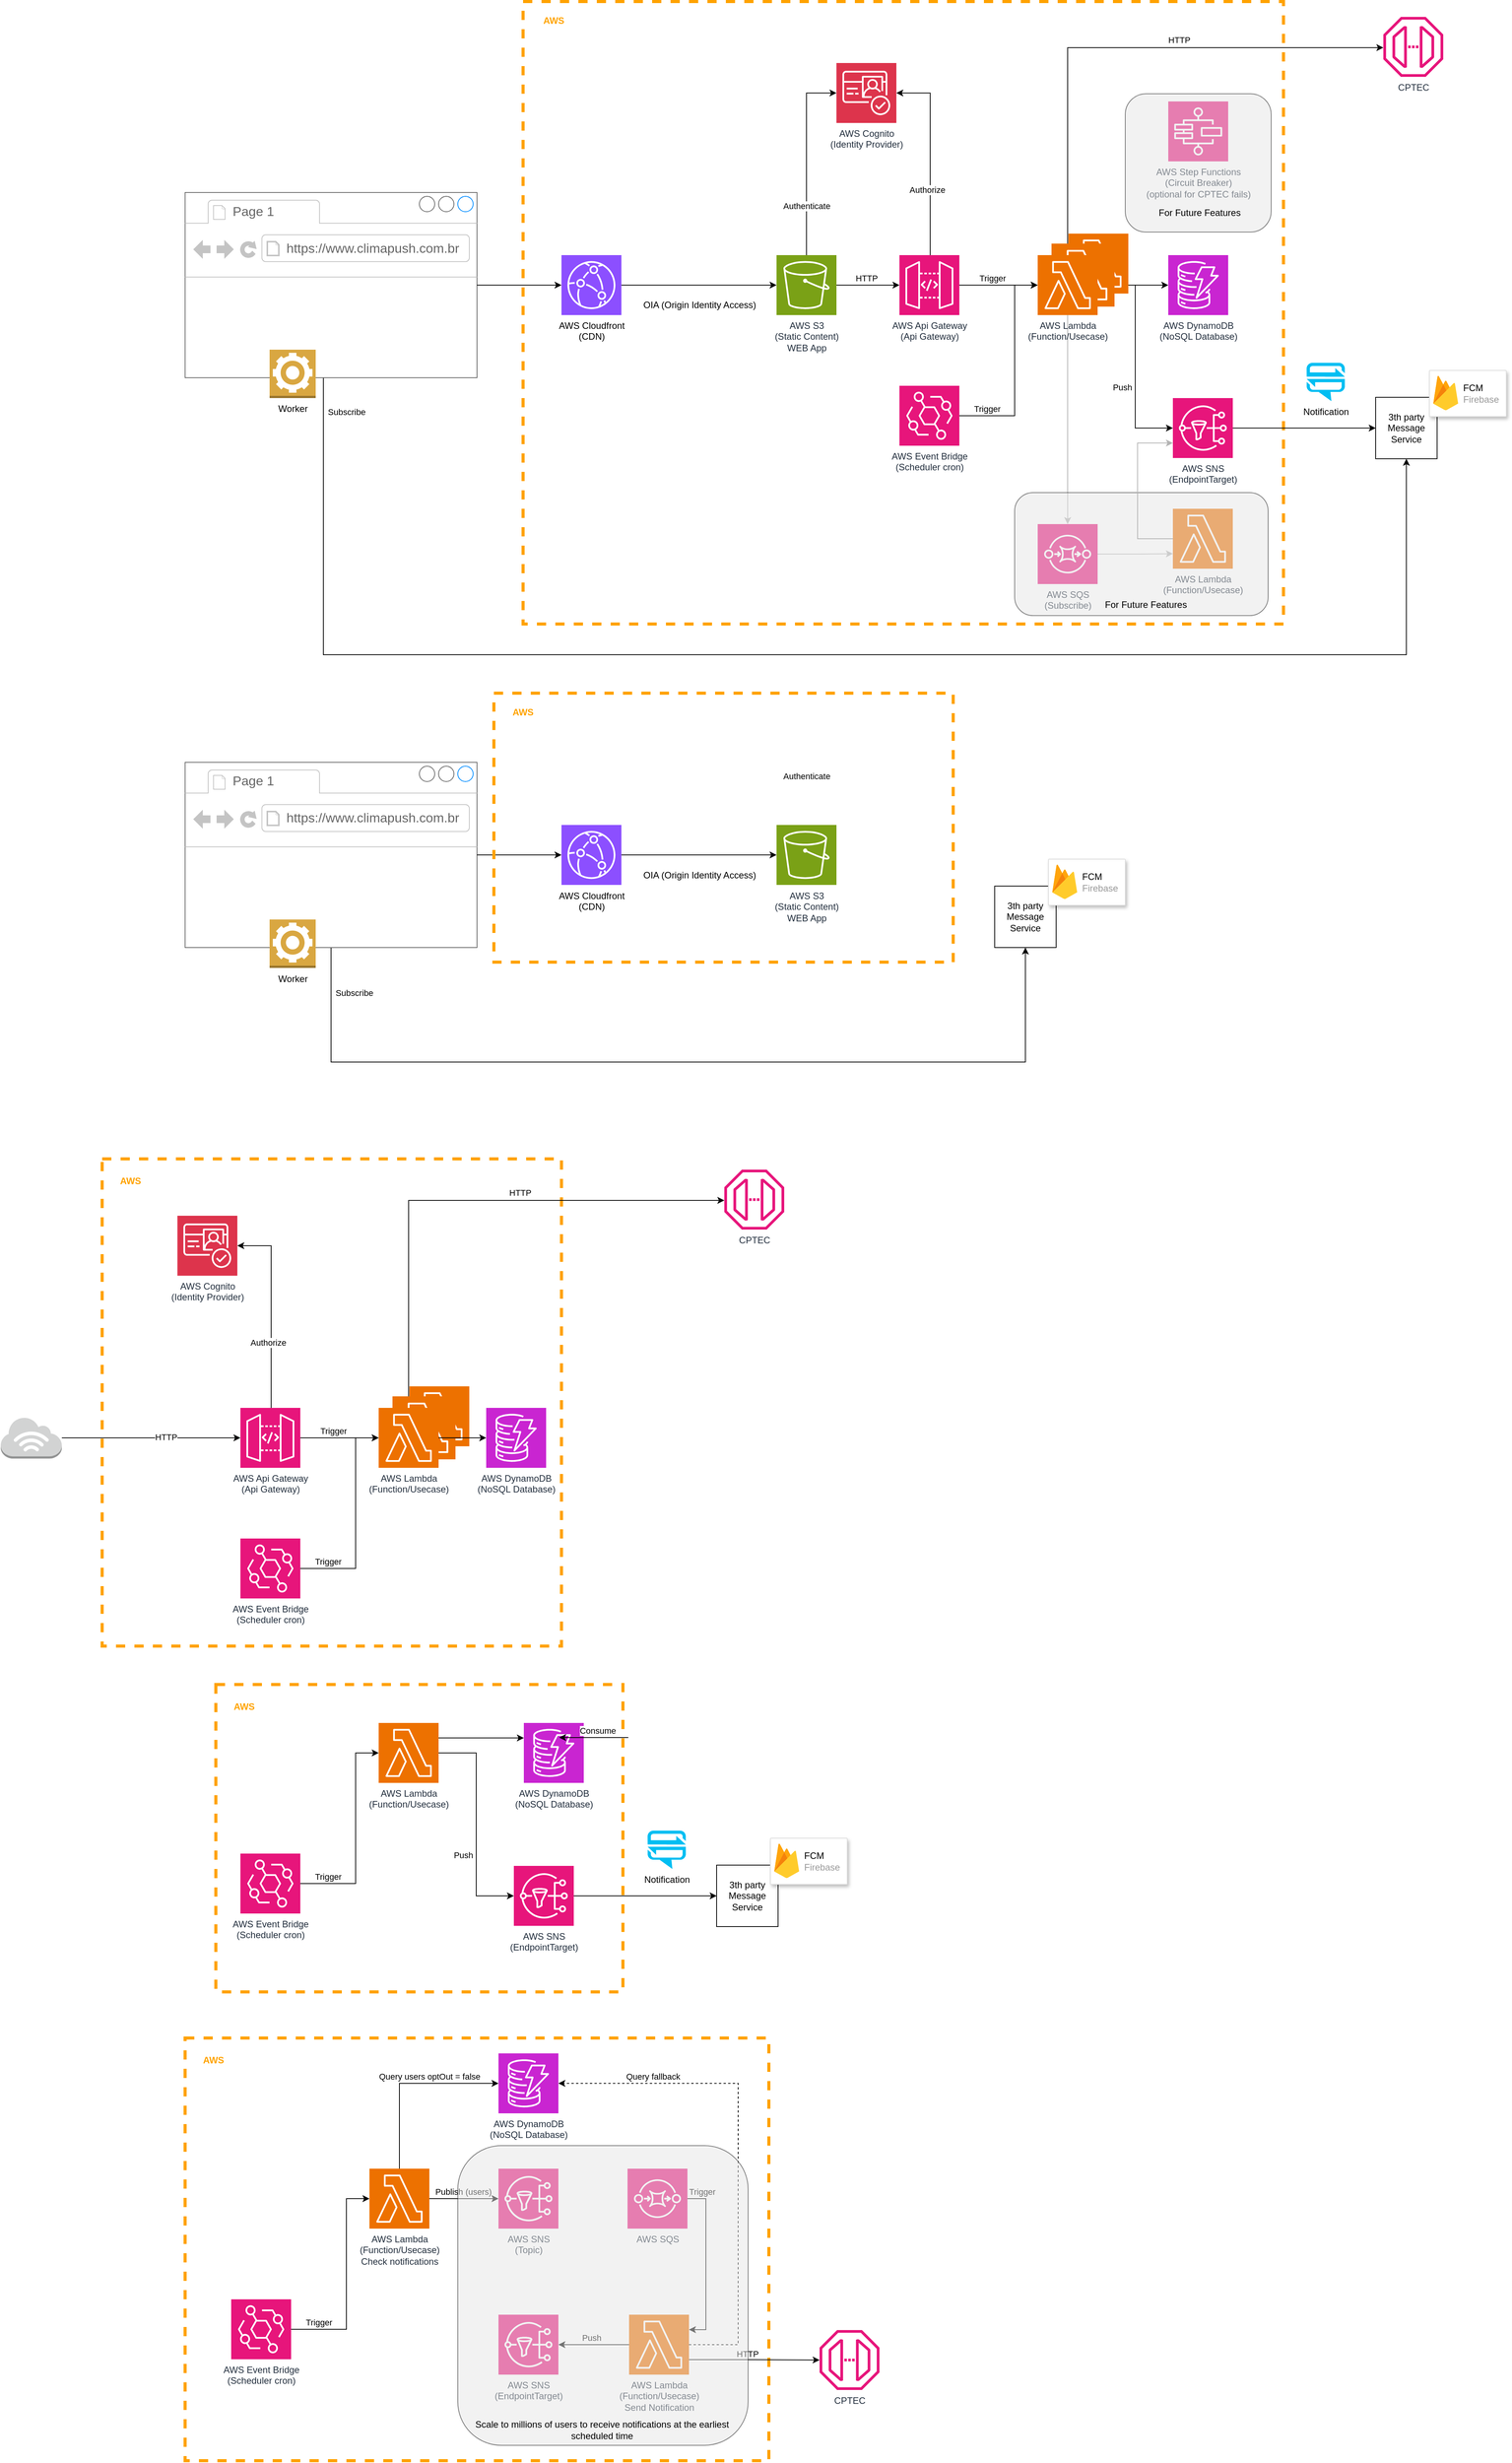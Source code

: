<mxfile version="24.6.4" type="device">
  <diagram name="Página-1" id="3FJgmULEvDkz62puAenG">
    <mxGraphModel dx="1877" dy="645" grid="1" gridSize="10" guides="1" tooltips="1" connect="1" arrows="1" fold="1" page="1" pageScale="1" pageWidth="827" pageHeight="1169" math="0" shadow="0">
      <root>
        <mxCell id="0" />
        <mxCell id="1" parent="0" />
        <mxCell id="fIfjESfUqvcu4jH1xxQw-36" value="" style="rounded=0;whiteSpace=wrap;html=1;fillColor=none;dashed=1;strokeWidth=4;strokeColor=#ffa200;" vertex="1" parent="1">
          <mxGeometry x="-490" y="2840" width="760" height="550" as="geometry" />
        </mxCell>
        <mxCell id="e8C-CaGicP8ONmUUrE0p-52" value="" style="rounded=0;whiteSpace=wrap;html=1;fillColor=none;dashed=1;strokeWidth=4;strokeColor=#ffa200;" parent="1" vertex="1">
          <mxGeometry x="-450" y="2380" width="530" height="400" as="geometry" />
        </mxCell>
        <mxCell id="e8C-CaGicP8ONmUUrE0p-38" value="" style="rounded=0;whiteSpace=wrap;html=1;fillColor=none;dashed=1;strokeWidth=4;strokeColor=#ffa200;" parent="1" vertex="1">
          <mxGeometry x="-598" y="1696" width="598" height="634" as="geometry" />
        </mxCell>
        <mxCell id="2Zm2wRLCPf6YTY4AgQdH-27" value="" style="rounded=0;whiteSpace=wrap;html=1;fillColor=none;dashed=1;strokeWidth=4;strokeColor=#ffa200;" parent="1" vertex="1">
          <mxGeometry x="-50" y="190" width="990" height="810" as="geometry" />
        </mxCell>
        <mxCell id="2Zm2wRLCPf6YTY4AgQdH-2" value="&lt;span style=&quot;color: rgb(0, 0, 0);&quot;&gt;AWS Cloudfront&lt;/span&gt;&lt;br style=&quot;color: rgb(0, 0, 0);&quot;&gt;&lt;span style=&quot;color: rgb(0, 0, 0);&quot;&gt;(CDN)&lt;/span&gt;" style="sketch=0;points=[[0,0,0],[0.25,0,0],[0.5,0,0],[0.75,0,0],[1,0,0],[0,1,0],[0.25,1,0],[0.5,1,0],[0.75,1,0],[1,1,0],[0,0.25,0],[0,0.5,0],[0,0.75,0],[1,0.25,0],[1,0.5,0],[1,0.75,0]];outlineConnect=0;fontColor=#232F3E;fillColor=#8C4FFF;strokeColor=#ffffff;dashed=0;verticalLabelPosition=bottom;verticalAlign=top;align=center;html=1;fontSize=12;fontStyle=0;aspect=fixed;shape=mxgraph.aws4.resourceIcon;resIcon=mxgraph.aws4.cloudfront;" parent="1" vertex="1">
          <mxGeometry y="520" width="78" height="78" as="geometry" />
        </mxCell>
        <mxCell id="2Zm2wRLCPf6YTY4AgQdH-3" value="AWS S3&lt;br&gt;(Static Content)&lt;br&gt;WEB App" style="sketch=0;points=[[0,0,0],[0.25,0,0],[0.5,0,0],[0.75,0,0],[1,0,0],[0,1,0],[0.25,1,0],[0.5,1,0],[0.75,1,0],[1,1,0],[0,0.25,0],[0,0.5,0],[0,0.75,0],[1,0.25,0],[1,0.5,0],[1,0.75,0]];outlineConnect=0;fontColor=#232F3E;fillColor=#7AA116;strokeColor=#ffffff;dashed=0;verticalLabelPosition=bottom;verticalAlign=top;align=center;html=1;fontSize=12;fontStyle=0;aspect=fixed;shape=mxgraph.aws4.resourceIcon;resIcon=mxgraph.aws4.s3;" parent="1" vertex="1">
          <mxGeometry x="280" y="520" width="78" height="78" as="geometry" />
        </mxCell>
        <mxCell id="2Zm2wRLCPf6YTY4AgQdH-14" style="edgeStyle=orthogonalEdgeStyle;rounded=0;orthogonalLoop=1;jettySize=auto;html=1;" parent="1" source="2Zm2wRLCPf6YTY4AgQdH-4" target="2Zm2wRLCPf6YTY4AgQdH-6" edge="1">
          <mxGeometry relative="1" as="geometry" />
        </mxCell>
        <mxCell id="2Zm2wRLCPf6YTY4AgQdH-15" value="Trigger" style="edgeLabel;html=1;align=center;verticalAlign=middle;resizable=0;points=[];" parent="2Zm2wRLCPf6YTY4AgQdH-14" vertex="1" connectable="0">
          <mxGeometry x="-0.157" y="-1" relative="1" as="geometry">
            <mxPoint y="-10" as="offset" />
          </mxGeometry>
        </mxCell>
        <mxCell id="2Zm2wRLCPf6YTY4AgQdH-4" value="AWS Api Gateway&lt;br&gt;(Api Gateway)" style="sketch=0;points=[[0,0,0],[0.25,0,0],[0.5,0,0],[0.75,0,0],[1,0,0],[0,1,0],[0.25,1,0],[0.5,1,0],[0.75,1,0],[1,1,0],[0,0.25,0],[0,0.5,0],[0,0.75,0],[1,0.25,0],[1,0.5,0],[1,0.75,0]];outlineConnect=0;fontColor=#232F3E;fillColor=#E7157B;strokeColor=#ffffff;dashed=0;verticalLabelPosition=bottom;verticalAlign=top;align=center;html=1;fontSize=12;fontStyle=0;aspect=fixed;shape=mxgraph.aws4.resourceIcon;resIcon=mxgraph.aws4.api_gateway;" parent="1" vertex="1">
          <mxGeometry x="440" y="520" width="78" height="78" as="geometry" />
        </mxCell>
        <mxCell id="2Zm2wRLCPf6YTY4AgQdH-5" value="AWS Cognito&lt;br&gt;(Identity Provider)" style="sketch=0;points=[[0,0,0],[0.25,0,0],[0.5,0,0],[0.75,0,0],[1,0,0],[0,1,0],[0.25,1,0],[0.5,1,0],[0.75,1,0],[1,1,0],[0,0.25,0],[0,0.5,0],[0,0.75,0],[1,0.25,0],[1,0.5,0],[1,0.75,0]];outlineConnect=0;fontColor=#232F3E;fillColor=#DD344C;strokeColor=#ffffff;dashed=0;verticalLabelPosition=bottom;verticalAlign=top;align=center;html=1;fontSize=12;fontStyle=0;aspect=fixed;shape=mxgraph.aws4.resourceIcon;resIcon=mxgraph.aws4.cognito;" parent="1" vertex="1">
          <mxGeometry x="358" y="270" width="78" height="78" as="geometry" />
        </mxCell>
        <mxCell id="2Zm2wRLCPf6YTY4AgQdH-20" style="edgeStyle=orthogonalEdgeStyle;rounded=0;orthogonalLoop=1;jettySize=auto;html=1;" parent="1" source="2Zm2wRLCPf6YTY4AgQdH-6" target="2Zm2wRLCPf6YTY4AgQdH-7" edge="1">
          <mxGeometry relative="1" as="geometry" />
        </mxCell>
        <mxCell id="2Zm2wRLCPf6YTY4AgQdH-30" style="edgeStyle=orthogonalEdgeStyle;rounded=0;orthogonalLoop=1;jettySize=auto;html=1;" parent="1" source="2Zm2wRLCPf6YTY4AgQdH-6" target="2Zm2wRLCPf6YTY4AgQdH-29" edge="1">
          <mxGeometry relative="1" as="geometry">
            <Array as="points">
              <mxPoint x="659" y="250" />
            </Array>
          </mxGeometry>
        </mxCell>
        <mxCell id="2Zm2wRLCPf6YTY4AgQdH-51" value="HTTP" style="edgeLabel;html=1;align=center;verticalAlign=middle;resizable=0;points=[];" parent="2Zm2wRLCPf6YTY4AgQdH-30" vertex="1" connectable="0">
          <mxGeometry x="0.219" y="2" relative="1" as="geometry">
            <mxPoint y="-8" as="offset" />
          </mxGeometry>
        </mxCell>
        <mxCell id="2Zm2wRLCPf6YTY4AgQdH-7" value="AWS DynamoDB&lt;div&gt;(NoSQL Database)&lt;/div&gt;" style="sketch=0;points=[[0,0,0],[0.25,0,0],[0.5,0,0],[0.75,0,0],[1,0,0],[0,1,0],[0.25,1,0],[0.5,1,0],[0.75,1,0],[1,1,0],[0,0.25,0],[0,0.5,0],[0,0.75,0],[1,0.25,0],[1,0.5,0],[1,0.75,0]];outlineConnect=0;fontColor=#232F3E;fillColor=#C925D1;strokeColor=#ffffff;dashed=0;verticalLabelPosition=bottom;verticalAlign=top;align=center;html=1;fontSize=12;fontStyle=0;aspect=fixed;shape=mxgraph.aws4.resourceIcon;resIcon=mxgraph.aws4.dynamodb;" parent="1" vertex="1">
          <mxGeometry x="790" y="520" width="78" height="78" as="geometry" />
        </mxCell>
        <mxCell id="2Zm2wRLCPf6YTY4AgQdH-8" style="edgeStyle=orthogonalEdgeStyle;rounded=0;orthogonalLoop=1;jettySize=auto;html=1;entryX=0;entryY=0.5;entryDx=0;entryDy=0;entryPerimeter=0;" parent="1" source="2Zm2wRLCPf6YTY4AgQdH-2" target="2Zm2wRLCPf6YTY4AgQdH-3" edge="1">
          <mxGeometry relative="1" as="geometry" />
        </mxCell>
        <mxCell id="2Zm2wRLCPf6YTY4AgQdH-10" value="OIA (Origin Identity Access)" style="text;html=1;align=center;verticalAlign=middle;whiteSpace=wrap;rounded=0;" parent="1" vertex="1">
          <mxGeometry x="100" y="570" width="160" height="30" as="geometry" />
        </mxCell>
        <mxCell id="2Zm2wRLCPf6YTY4AgQdH-11" style="edgeStyle=orthogonalEdgeStyle;rounded=0;orthogonalLoop=1;jettySize=auto;html=1;entryX=0;entryY=0.5;entryDx=0;entryDy=0;entryPerimeter=0;" parent="1" source="2Zm2wRLCPf6YTY4AgQdH-3" target="2Zm2wRLCPf6YTY4AgQdH-4" edge="1">
          <mxGeometry relative="1" as="geometry" />
        </mxCell>
        <mxCell id="2Zm2wRLCPf6YTY4AgQdH-13" value="HTTP" style="edgeLabel;html=1;align=center;verticalAlign=middle;resizable=0;points=[];" parent="2Zm2wRLCPf6YTY4AgQdH-11" vertex="1" connectable="0">
          <mxGeometry x="-0.122" relative="1" as="geometry">
            <mxPoint x="3" y="-9" as="offset" />
          </mxGeometry>
        </mxCell>
        <mxCell id="2Zm2wRLCPf6YTY4AgQdH-16" style="edgeStyle=orthogonalEdgeStyle;rounded=0;orthogonalLoop=1;jettySize=auto;html=1;entryX=0;entryY=0.5;entryDx=0;entryDy=0;entryPerimeter=0;" parent="1" source="2Zm2wRLCPf6YTY4AgQdH-3" target="2Zm2wRLCPf6YTY4AgQdH-5" edge="1">
          <mxGeometry relative="1" as="geometry">
            <Array as="points">
              <mxPoint x="319" y="309" />
            </Array>
          </mxGeometry>
        </mxCell>
        <mxCell id="2Zm2wRLCPf6YTY4AgQdH-17" value="Authenticate" style="edgeLabel;html=1;align=center;verticalAlign=middle;resizable=0;points=[];" parent="2Zm2wRLCPf6YTY4AgQdH-16" vertex="1" connectable="0">
          <mxGeometry x="-0.484" relative="1" as="geometry">
            <mxPoint as="offset" />
          </mxGeometry>
        </mxCell>
        <mxCell id="2Zm2wRLCPf6YTY4AgQdH-18" style="edgeStyle=orthogonalEdgeStyle;rounded=0;orthogonalLoop=1;jettySize=auto;html=1;entryX=1;entryY=0.5;entryDx=0;entryDy=0;entryPerimeter=0;" parent="1" source="2Zm2wRLCPf6YTY4AgQdH-4" target="2Zm2wRLCPf6YTY4AgQdH-5" edge="1">
          <mxGeometry relative="1" as="geometry">
            <Array as="points">
              <mxPoint x="480" y="309" />
            </Array>
          </mxGeometry>
        </mxCell>
        <mxCell id="2Zm2wRLCPf6YTY4AgQdH-19" value="Authorize" style="edgeLabel;html=1;align=center;verticalAlign=middle;resizable=0;points=[];" parent="2Zm2wRLCPf6YTY4AgQdH-18" vertex="1" connectable="0">
          <mxGeometry x="-0.333" y="4" relative="1" as="geometry">
            <mxPoint as="offset" />
          </mxGeometry>
        </mxCell>
        <mxCell id="2Zm2wRLCPf6YTY4AgQdH-48" style="edgeStyle=orthogonalEdgeStyle;rounded=0;orthogonalLoop=1;jettySize=auto;html=1;entryX=0.5;entryY=1;entryDx=0;entryDy=0;" parent="1" source="2Zm2wRLCPf6YTY4AgQdH-23" target="2Zm2wRLCPf6YTY4AgQdH-46" edge="1">
          <mxGeometry relative="1" as="geometry">
            <Array as="points">
              <mxPoint x="-310" y="1040" />
              <mxPoint x="1100" y="1040" />
            </Array>
          </mxGeometry>
        </mxCell>
        <mxCell id="2Zm2wRLCPf6YTY4AgQdH-49" value="Subscribe" style="edgeLabel;html=1;align=center;verticalAlign=middle;resizable=0;points=[];" parent="2Zm2wRLCPf6YTY4AgQdH-48" vertex="1" connectable="0">
          <mxGeometry x="-0.845" y="-1" relative="1" as="geometry">
            <mxPoint x="31" y="-113" as="offset" />
          </mxGeometry>
        </mxCell>
        <mxCell id="2Zm2wRLCPf6YTY4AgQdH-23" value="" style="strokeWidth=1;shadow=0;dashed=0;align=center;html=1;shape=mxgraph.mockup.containers.browserWindow;rSize=0;strokeColor=#666666;strokeColor2=#008cff;strokeColor3=#c4c4c4;mainText=,;recursiveResize=0;" parent="1" vertex="1">
          <mxGeometry x="-490" y="438.5" width="380" height="241" as="geometry" />
        </mxCell>
        <mxCell id="2Zm2wRLCPf6YTY4AgQdH-24" value="Page 1" style="strokeWidth=1;shadow=0;dashed=0;align=center;html=1;shape=mxgraph.mockup.containers.anchor;fontSize=17;fontColor=#666666;align=left;whiteSpace=wrap;" parent="2Zm2wRLCPf6YTY4AgQdH-23" vertex="1">
          <mxGeometry x="60" y="12" width="110" height="26" as="geometry" />
        </mxCell>
        <mxCell id="2Zm2wRLCPf6YTY4AgQdH-25" value="https://www.climapush.com.br" style="strokeWidth=1;shadow=0;dashed=0;align=center;html=1;shape=mxgraph.mockup.containers.anchor;rSize=0;fontSize=17;fontColor=#666666;align=left;" parent="2Zm2wRLCPf6YTY4AgQdH-23" vertex="1">
          <mxGeometry x="130" y="60" width="250" height="26" as="geometry" />
        </mxCell>
        <mxCell id="2Zm2wRLCPf6YTY4AgQdH-26" style="edgeStyle=orthogonalEdgeStyle;rounded=0;orthogonalLoop=1;jettySize=auto;html=1;entryX=0;entryY=0.5;entryDx=0;entryDy=0;entryPerimeter=0;" parent="1" source="2Zm2wRLCPf6YTY4AgQdH-23" target="2Zm2wRLCPf6YTY4AgQdH-2" edge="1">
          <mxGeometry relative="1" as="geometry" />
        </mxCell>
        <mxCell id="2Zm2wRLCPf6YTY4AgQdH-28" value="AWS" style="text;html=1;align=center;verticalAlign=middle;whiteSpace=wrap;rounded=0;fontStyle=1;fontColor=#ffa302;" parent="1" vertex="1">
          <mxGeometry x="-40" y="200" width="60" height="30" as="geometry" />
        </mxCell>
        <mxCell id="2Zm2wRLCPf6YTY4AgQdH-29" value="CPTEC" style="sketch=0;outlineConnect=0;fontColor=#232F3E;gradientColor=none;fillColor=#E7157B;strokeColor=none;dashed=0;verticalLabelPosition=bottom;verticalAlign=top;align=center;html=1;fontSize=12;fontStyle=0;aspect=fixed;pointerEvents=1;shape=mxgraph.aws4.endpoint;" parent="1" vertex="1">
          <mxGeometry x="1070" y="210" width="78" height="78" as="geometry" />
        </mxCell>
        <mxCell id="2Zm2wRLCPf6YTY4AgQdH-31" value="AWS SQS&lt;br&gt;(Subscribe)" style="sketch=0;points=[[0,0,0],[0.25,0,0],[0.5,0,0],[0.75,0,0],[1,0,0],[0,1,0],[0.25,1,0],[0.5,1,0],[0.75,1,0],[1,1,0],[0,0.25,0],[0,0.5,0],[0,0.75,0],[1,0.25,0],[1,0.5,0],[1,0.75,0]];outlineConnect=0;fontColor=#232F3E;fillColor=#E7157B;strokeColor=#ffffff;dashed=0;verticalLabelPosition=bottom;verticalAlign=top;align=center;html=1;fontSize=12;fontStyle=0;aspect=fixed;shape=mxgraph.aws4.resourceIcon;resIcon=mxgraph.aws4.sqs;" parent="1" vertex="1">
          <mxGeometry x="620" y="870" width="78" height="78" as="geometry" />
        </mxCell>
        <mxCell id="2Zm2wRLCPf6YTY4AgQdH-32" value="AWS Event Bridge&lt;br&gt;(Scheduler cron)" style="sketch=0;points=[[0,0,0],[0.25,0,0],[0.5,0,0],[0.75,0,0],[1,0,0],[0,1,0],[0.25,1,0],[0.5,1,0],[0.75,1,0],[1,1,0],[0,0.25,0],[0,0.5,0],[0,0.75,0],[1,0.25,0],[1,0.5,0],[1,0.75,0]];outlineConnect=0;fontColor=#232F3E;fillColor=#E7157B;strokeColor=#ffffff;dashed=0;verticalLabelPosition=bottom;verticalAlign=top;align=center;html=1;fontSize=12;fontStyle=0;aspect=fixed;shape=mxgraph.aws4.resourceIcon;resIcon=mxgraph.aws4.eventbridge;" parent="1" vertex="1">
          <mxGeometry x="440" y="690" width="78" height="78" as="geometry" />
        </mxCell>
        <mxCell id="2Zm2wRLCPf6YTY4AgQdH-47" style="edgeStyle=orthogonalEdgeStyle;rounded=0;orthogonalLoop=1;jettySize=auto;html=1;entryX=0;entryY=0.5;entryDx=0;entryDy=0;" parent="1" source="2Zm2wRLCPf6YTY4AgQdH-35" target="2Zm2wRLCPf6YTY4AgQdH-46" edge="1">
          <mxGeometry relative="1" as="geometry" />
        </mxCell>
        <mxCell id="2Zm2wRLCPf6YTY4AgQdH-35" value="AWS SNS&lt;br&gt;(EndpointTarget)" style="sketch=0;points=[[0,0,0],[0.25,0,0],[0.5,0,0],[0.75,0,0],[1,0,0],[0,1,0],[0.25,1,0],[0.5,1,0],[0.75,1,0],[1,1,0],[0,0.25,0],[0,0.5,0],[0,0.75,0],[1,0.25,0],[1,0.5,0],[1,0.75,0]];outlineConnect=0;fontColor=#232F3E;fillColor=#E7157B;strokeColor=#ffffff;dashed=0;verticalLabelPosition=bottom;verticalAlign=top;align=center;html=1;fontSize=12;fontStyle=0;aspect=fixed;shape=mxgraph.aws4.resourceIcon;resIcon=mxgraph.aws4.sns;" parent="1" vertex="1">
          <mxGeometry x="796" y="706" width="78" height="78" as="geometry" />
        </mxCell>
        <mxCell id="2Zm2wRLCPf6YTY4AgQdH-37" value="Notification" style="verticalLabelPosition=bottom;html=1;verticalAlign=top;align=center;strokeColor=none;fillColor=#00BEF2;shape=mxgraph.azure.notification_hub;pointerEvents=1;" parent="1" vertex="1">
          <mxGeometry x="970" y="660" width="50" height="50" as="geometry" />
        </mxCell>
        <mxCell id="2Zm2wRLCPf6YTY4AgQdH-38" style="edgeStyle=orthogonalEdgeStyle;rounded=0;orthogonalLoop=1;jettySize=auto;html=1;entryX=0;entryY=0.5;entryDx=0;entryDy=0;entryPerimeter=0;" parent="1" source="2Zm2wRLCPf6YTY4AgQdH-32" target="2Zm2wRLCPf6YTY4AgQdH-6" edge="1">
          <mxGeometry relative="1" as="geometry">
            <Array as="points">
              <mxPoint x="590" y="729" />
              <mxPoint x="590" y="559" />
            </Array>
          </mxGeometry>
        </mxCell>
        <mxCell id="2Zm2wRLCPf6YTY4AgQdH-39" value="Trigger" style="edgeLabel;html=1;align=center;verticalAlign=middle;resizable=0;points=[];" parent="2Zm2wRLCPf6YTY4AgQdH-38" vertex="1" connectable="0">
          <mxGeometry x="-0.674" y="-2" relative="1" as="geometry">
            <mxPoint x="-9" y="-11" as="offset" />
          </mxGeometry>
        </mxCell>
        <mxCell id="2Zm2wRLCPf6YTY4AgQdH-40" style="edgeStyle=orthogonalEdgeStyle;rounded=0;orthogonalLoop=1;jettySize=auto;html=1;entryX=0;entryY=0.5;entryDx=0;entryDy=0;entryPerimeter=0;" parent="1" source="2Zm2wRLCPf6YTY4AgQdH-6" target="2Zm2wRLCPf6YTY4AgQdH-35" edge="1">
          <mxGeometry relative="1" as="geometry" />
        </mxCell>
        <mxCell id="2Zm2wRLCPf6YTY4AgQdH-41" value="Push" style="edgeLabel;html=1;align=center;verticalAlign=middle;resizable=0;points=[];" parent="2Zm2wRLCPf6YTY4AgQdH-40" vertex="1" connectable="0">
          <mxGeometry x="0.242" y="1" relative="1" as="geometry">
            <mxPoint x="-18" y="5" as="offset" />
          </mxGeometry>
        </mxCell>
        <mxCell id="2Zm2wRLCPf6YTY4AgQdH-46" value="3th party&lt;br&gt;Message&lt;br&gt;Service" style="whiteSpace=wrap;html=1;aspect=fixed;" parent="1" vertex="1">
          <mxGeometry x="1060" y="705" width="80" height="80" as="geometry" />
        </mxCell>
        <mxCell id="2Zm2wRLCPf6YTY4AgQdH-50" value="Worker" style="outlineConnect=0;dashed=0;verticalLabelPosition=bottom;verticalAlign=top;align=center;html=1;shape=mxgraph.aws3.worker;fillColor=#D9A741;gradientColor=none;" parent="1" vertex="1">
          <mxGeometry x="-380" y="643" width="60" height="63" as="geometry" />
        </mxCell>
        <mxCell id="2Zm2wRLCPf6YTY4AgQdH-53" value="" style="sketch=0;points=[[0,0,0],[0.25,0,0],[0.5,0,0],[0.75,0,0],[1,0,0],[0,1,0],[0.25,1,0],[0.5,1,0],[0.75,1,0],[1,1,0],[0,0.25,0],[0,0.5,0],[0,0.75,0],[1,0.25,0],[1,0.5,0],[1,0.75,0]];outlineConnect=0;fontColor=#232F3E;fillColor=#ED7100;strokeColor=#ffffff;dashed=0;verticalLabelPosition=bottom;verticalAlign=top;align=center;html=1;fontSize=12;fontStyle=0;aspect=fixed;shape=mxgraph.aws4.resourceIcon;resIcon=mxgraph.aws4.lambda;" parent="1" vertex="1">
          <mxGeometry x="660" y="492" width="78" height="78" as="geometry" />
        </mxCell>
        <mxCell id="2Zm2wRLCPf6YTY4AgQdH-52" value="" style="sketch=0;points=[[0,0,0],[0.25,0,0],[0.5,0,0],[0.75,0,0],[1,0,0],[0,1,0],[0.25,1,0],[0.5,1,0],[0.75,1,0],[1,1,0],[0,0.25,0],[0,0.5,0],[0,0.75,0],[1,0.25,0],[1,0.5,0],[1,0.75,0]];outlineConnect=0;fontColor=#232F3E;fillColor=#ED7100;strokeColor=#ffffff;dashed=0;verticalLabelPosition=bottom;verticalAlign=top;align=center;html=1;fontSize=12;fontStyle=0;aspect=fixed;shape=mxgraph.aws4.resourceIcon;resIcon=mxgraph.aws4.lambda;" parent="1" vertex="1">
          <mxGeometry x="638" y="505" width="82" height="82" as="geometry" />
        </mxCell>
        <mxCell id="fIfjESfUqvcu4jH1xxQw-4" style="edgeStyle=orthogonalEdgeStyle;rounded=0;orthogonalLoop=1;jettySize=auto;html=1;exitX=1;exitY=0.5;exitDx=0;exitDy=0;exitPerimeter=0;strokeColor=#B3B3B3;" edge="1" parent="1" source="2Zm2wRLCPf6YTY4AgQdH-6" target="2Zm2wRLCPf6YTY4AgQdH-31">
          <mxGeometry relative="1" as="geometry">
            <Array as="points">
              <mxPoint x="659" y="559" />
            </Array>
          </mxGeometry>
        </mxCell>
        <mxCell id="2Zm2wRLCPf6YTY4AgQdH-6" value="AWS Lambda&lt;br&gt;(Function/Usecase)" style="sketch=0;points=[[0,0,0],[0.25,0,0],[0.5,0,0],[0.75,0,0],[1,0,0],[0,1,0],[0.25,1,0],[0.5,1,0],[0.75,1,0],[1,1,0],[0,0.25,0],[0,0.5,0],[0,0.75,0],[1,0.25,0],[1,0.5,0],[1,0.75,0]];outlineConnect=0;fontColor=#232F3E;fillColor=#ED7100;strokeColor=#ffffff;dashed=0;verticalLabelPosition=bottom;verticalAlign=top;align=center;html=1;fontSize=12;fontStyle=0;aspect=fixed;shape=mxgraph.aws4.resourceIcon;resIcon=mxgraph.aws4.lambda;" parent="1" vertex="1">
          <mxGeometry x="620" y="520" width="78" height="78" as="geometry" />
        </mxCell>
        <mxCell id="2Zm2wRLCPf6YTY4AgQdH-55" value="AWS Lambda&lt;br&gt;(Function/Usecase)" style="sketch=0;points=[[0,0,0],[0.25,0,0],[0.5,0,0],[0.75,0,0],[1,0,0],[0,1,0],[0.25,1,0],[0.5,1,0],[0.75,1,0],[1,1,0],[0,0.25,0],[0,0.5,0],[0,0.75,0],[1,0.25,0],[1,0.5,0],[1,0.75,0]];outlineConnect=0;fontColor=#232F3E;fillColor=#ED7100;strokeColor=#ffffff;dashed=0;verticalLabelPosition=bottom;verticalAlign=top;align=center;html=1;fontSize=12;fontStyle=0;aspect=fixed;shape=mxgraph.aws4.resourceIcon;resIcon=mxgraph.aws4.lambda;" parent="1" vertex="1">
          <mxGeometry x="796" y="850" width="78" height="78" as="geometry" />
        </mxCell>
        <mxCell id="2Zm2wRLCPf6YTY4AgQdH-58" value="" style="rounded=1;whiteSpace=wrap;html=1;fillColor=#E6E6E6;gradientColor=none;fillStyle=auto;opacity=50;" parent="1" vertex="1">
          <mxGeometry x="590" y="829" width="330" height="160" as="geometry" />
        </mxCell>
        <mxCell id="2Zm2wRLCPf6YTY4AgQdH-59" value="For Future Features" style="text;html=1;align=center;verticalAlign=middle;whiteSpace=wrap;rounded=0;" parent="1" vertex="1">
          <mxGeometry x="690" y="960" width="142" height="30" as="geometry" />
        </mxCell>
        <mxCell id="2Zm2wRLCPf6YTY4AgQdH-60" value="" style="strokeColor=#dddddd;shadow=1;strokeWidth=1;rounded=1;absoluteArcSize=1;arcSize=2;" parent="1" vertex="1">
          <mxGeometry x="1130" y="670" width="100" height="60" as="geometry" />
        </mxCell>
        <mxCell id="2Zm2wRLCPf6YTY4AgQdH-61" value="&lt;font color=&quot;#000000&quot;&gt;FCM&lt;/font&gt;&lt;br&gt;Firebase" style="sketch=0;dashed=0;connectable=0;html=1;fillColor=#5184F3;strokeColor=none;shape=mxgraph.gcp2.firebase;part=1;labelPosition=right;verticalLabelPosition=middle;align=left;verticalAlign=middle;spacingLeft=5;fontColor=#999999;fontSize=12;" parent="2Zm2wRLCPf6YTY4AgQdH-60" vertex="1">
          <mxGeometry width="32.4" height="45" relative="1" as="geometry">
            <mxPoint x="5" y="7" as="offset" />
          </mxGeometry>
        </mxCell>
        <mxCell id="2Zm2wRLCPf6YTY4AgQdH-62" value="AWS Step Functions&lt;br&gt;(Circuit Breaker)&lt;br&gt;(optional for CPTEC fails)" style="sketch=0;points=[[0,0,0],[0.25,0,0],[0.5,0,0],[0.75,0,0],[1,0,0],[0,1,0],[0.25,1,0],[0.5,1,0],[0.75,1,0],[1,1,0],[0,0.25,0],[0,0.5,0],[0,0.75,0],[1,0.25,0],[1,0.5,0],[1,0.75,0]];outlineConnect=0;fontColor=#232F3E;fillColor=#E7157B;strokeColor=#ffffff;dashed=0;verticalLabelPosition=bottom;verticalAlign=top;align=center;html=1;fontSize=12;fontStyle=0;aspect=fixed;shape=mxgraph.aws4.resourceIcon;resIcon=mxgraph.aws4.step_functions;" parent="1" vertex="1">
          <mxGeometry x="790" y="320" width="78" height="78" as="geometry" />
        </mxCell>
        <mxCell id="2Zm2wRLCPf6YTY4AgQdH-66" value="" style="rounded=1;whiteSpace=wrap;html=1;fillColor=#E6E6E6;gradientColor=none;fillStyle=auto;opacity=50;" parent="1" vertex="1">
          <mxGeometry x="734" y="310" width="190" height="180" as="geometry" />
        </mxCell>
        <mxCell id="2Zm2wRLCPf6YTY4AgQdH-67" value="For Future Features" style="text;html=1;align=center;verticalAlign=middle;whiteSpace=wrap;rounded=0;" parent="1" vertex="1">
          <mxGeometry x="760" y="450" width="142" height="30" as="geometry" />
        </mxCell>
        <mxCell id="e8C-CaGicP8ONmUUrE0p-1" value="&lt;span style=&quot;color: rgb(0, 0, 0);&quot;&gt;AWS Cloudfront&lt;/span&gt;&lt;br style=&quot;color: rgb(0, 0, 0);&quot;&gt;&lt;span style=&quot;color: rgb(0, 0, 0);&quot;&gt;(CDN)&lt;/span&gt;" style="sketch=0;points=[[0,0,0],[0.25,0,0],[0.5,0,0],[0.75,0,0],[1,0,0],[0,1,0],[0.25,1,0],[0.5,1,0],[0.75,1,0],[1,1,0],[0,0.25,0],[0,0.5,0],[0,0.75,0],[1,0.25,0],[1,0.5,0],[1,0.75,0]];outlineConnect=0;fontColor=#232F3E;fillColor=#8C4FFF;strokeColor=#ffffff;dashed=0;verticalLabelPosition=bottom;verticalAlign=top;align=center;html=1;fontSize=12;fontStyle=0;aspect=fixed;shape=mxgraph.aws4.resourceIcon;resIcon=mxgraph.aws4.cloudfront;" parent="1" vertex="1">
          <mxGeometry y="1261.5" width="78" height="78" as="geometry" />
        </mxCell>
        <mxCell id="e8C-CaGicP8ONmUUrE0p-2" value="AWS S3&lt;br&gt;(Static Content)&lt;br&gt;WEB App" style="sketch=0;points=[[0,0,0],[0.25,0,0],[0.5,0,0],[0.75,0,0],[1,0,0],[0,1,0],[0.25,1,0],[0.5,1,0],[0.75,1,0],[1,1,0],[0,0.25,0],[0,0.5,0],[0,0.75,0],[1,0.25,0],[1,0.5,0],[1,0.75,0]];outlineConnect=0;fontColor=#232F3E;fillColor=#7AA116;strokeColor=#ffffff;dashed=0;verticalLabelPosition=bottom;verticalAlign=top;align=center;html=1;fontSize=12;fontStyle=0;aspect=fixed;shape=mxgraph.aws4.resourceIcon;resIcon=mxgraph.aws4.s3;" parent="1" vertex="1">
          <mxGeometry x="280" y="1261.5" width="78" height="78" as="geometry" />
        </mxCell>
        <mxCell id="e8C-CaGicP8ONmUUrE0p-3" style="edgeStyle=orthogonalEdgeStyle;rounded=0;orthogonalLoop=1;jettySize=auto;html=1;entryX=0;entryY=0.5;entryDx=0;entryDy=0;entryPerimeter=0;" parent="1" source="e8C-CaGicP8ONmUUrE0p-1" target="e8C-CaGicP8ONmUUrE0p-2" edge="1">
          <mxGeometry relative="1" as="geometry" />
        </mxCell>
        <mxCell id="e8C-CaGicP8ONmUUrE0p-4" value="OIA (Origin Identity Access)" style="text;html=1;align=center;verticalAlign=middle;whiteSpace=wrap;rounded=0;" parent="1" vertex="1">
          <mxGeometry x="100" y="1311.5" width="160" height="30" as="geometry" />
        </mxCell>
        <mxCell id="e8C-CaGicP8ONmUUrE0p-5" value="Authenticate" style="edgeLabel;html=1;align=center;verticalAlign=middle;resizable=0;points=[];" parent="1" vertex="1" connectable="0">
          <mxGeometry x="319" y="1197.5" as="geometry" />
        </mxCell>
        <mxCell id="e8C-CaGicP8ONmUUrE0p-6" value="Subscribe" style="edgeLabel;html=1;align=center;verticalAlign=middle;resizable=0;points=[];" parent="1" vertex="1" connectable="0">
          <mxGeometry x="-270" y="1480" as="geometry" />
        </mxCell>
        <mxCell id="e8C-CaGicP8ONmUUrE0p-17" style="edgeStyle=orthogonalEdgeStyle;rounded=0;orthogonalLoop=1;jettySize=auto;html=1;entryX=0.5;entryY=1;entryDx=0;entryDy=0;" parent="1" source="e8C-CaGicP8ONmUUrE0p-7" target="e8C-CaGicP8ONmUUrE0p-12" edge="1">
          <mxGeometry relative="1" as="geometry">
            <Array as="points">
              <mxPoint x="-300" y="1570" />
              <mxPoint x="604" y="1570" />
            </Array>
          </mxGeometry>
        </mxCell>
        <mxCell id="e8C-CaGicP8ONmUUrE0p-7" value="" style="strokeWidth=1;shadow=0;dashed=0;align=center;html=1;shape=mxgraph.mockup.containers.browserWindow;rSize=0;strokeColor=#666666;strokeColor2=#008cff;strokeColor3=#c4c4c4;mainText=,;recursiveResize=0;" parent="1" vertex="1">
          <mxGeometry x="-490" y="1180" width="380" height="241" as="geometry" />
        </mxCell>
        <mxCell id="e8C-CaGicP8ONmUUrE0p-8" value="Page 1" style="strokeWidth=1;shadow=0;dashed=0;align=center;html=1;shape=mxgraph.mockup.containers.anchor;fontSize=17;fontColor=#666666;align=left;whiteSpace=wrap;" parent="e8C-CaGicP8ONmUUrE0p-7" vertex="1">
          <mxGeometry x="60" y="12" width="110" height="26" as="geometry" />
        </mxCell>
        <mxCell id="e8C-CaGicP8ONmUUrE0p-9" value="https://www.climapush.com.br" style="strokeWidth=1;shadow=0;dashed=0;align=center;html=1;shape=mxgraph.mockup.containers.anchor;rSize=0;fontSize=17;fontColor=#666666;align=left;" parent="e8C-CaGicP8ONmUUrE0p-7" vertex="1">
          <mxGeometry x="130" y="60" width="250" height="26" as="geometry" />
        </mxCell>
        <mxCell id="e8C-CaGicP8ONmUUrE0p-10" style="edgeStyle=orthogonalEdgeStyle;rounded=0;orthogonalLoop=1;jettySize=auto;html=1;entryX=0;entryY=0.5;entryDx=0;entryDy=0;entryPerimeter=0;" parent="1" source="e8C-CaGicP8ONmUUrE0p-7" target="e8C-CaGicP8ONmUUrE0p-1" edge="1">
          <mxGeometry relative="1" as="geometry" />
        </mxCell>
        <mxCell id="e8C-CaGicP8ONmUUrE0p-11" value="Worker" style="outlineConnect=0;dashed=0;verticalLabelPosition=bottom;verticalAlign=top;align=center;html=1;shape=mxgraph.aws3.worker;fillColor=#D9A741;gradientColor=none;" parent="1" vertex="1">
          <mxGeometry x="-380" y="1384.5" width="60" height="63" as="geometry" />
        </mxCell>
        <mxCell id="e8C-CaGicP8ONmUUrE0p-12" value="3th party&lt;br&gt;Message&lt;br&gt;Service" style="whiteSpace=wrap;html=1;aspect=fixed;" parent="1" vertex="1">
          <mxGeometry x="564" y="1341" width="80" height="80" as="geometry" />
        </mxCell>
        <mxCell id="e8C-CaGicP8ONmUUrE0p-13" value="" style="strokeColor=#dddddd;shadow=1;strokeWidth=1;rounded=1;absoluteArcSize=1;arcSize=2;" parent="1" vertex="1">
          <mxGeometry x="634" y="1306" width="100" height="60" as="geometry" />
        </mxCell>
        <mxCell id="e8C-CaGicP8ONmUUrE0p-14" value="&lt;font color=&quot;#000000&quot;&gt;FCM&lt;/font&gt;&lt;br&gt;Firebase" style="sketch=0;dashed=0;connectable=0;html=1;fillColor=#5184F3;strokeColor=none;shape=mxgraph.gcp2.firebase;part=1;labelPosition=right;verticalLabelPosition=middle;align=left;verticalAlign=middle;spacingLeft=5;fontColor=#999999;fontSize=12;" parent="e8C-CaGicP8ONmUUrE0p-13" vertex="1">
          <mxGeometry width="32.4" height="45" relative="1" as="geometry">
            <mxPoint x="5" y="7" as="offset" />
          </mxGeometry>
        </mxCell>
        <mxCell id="e8C-CaGicP8ONmUUrE0p-15" value="" style="rounded=0;whiteSpace=wrap;html=1;fillColor=none;dashed=1;strokeWidth=4;strokeColor=#ffa200;" parent="1" vertex="1">
          <mxGeometry x="-88" y="1090" width="598" height="350" as="geometry" />
        </mxCell>
        <mxCell id="e8C-CaGicP8ONmUUrE0p-16" value="AWS" style="text;html=1;align=center;verticalAlign=middle;whiteSpace=wrap;rounded=0;fontStyle=1;fontColor=#ffa302;" parent="1" vertex="1">
          <mxGeometry x="-80" y="1100" width="60" height="30" as="geometry" />
        </mxCell>
        <mxCell id="e8C-CaGicP8ONmUUrE0p-18" style="edgeStyle=orthogonalEdgeStyle;rounded=0;orthogonalLoop=1;jettySize=auto;html=1;" parent="1" source="e8C-CaGicP8ONmUUrE0p-20" target="e8C-CaGicP8ONmUUrE0p-31" edge="1">
          <mxGeometry relative="1" as="geometry" />
        </mxCell>
        <mxCell id="e8C-CaGicP8ONmUUrE0p-19" value="Trigger" style="edgeLabel;html=1;align=center;verticalAlign=middle;resizable=0;points=[];" parent="e8C-CaGicP8ONmUUrE0p-18" vertex="1" connectable="0">
          <mxGeometry x="-0.157" y="-1" relative="1" as="geometry">
            <mxPoint y="-10" as="offset" />
          </mxGeometry>
        </mxCell>
        <mxCell id="e8C-CaGicP8ONmUUrE0p-20" value="AWS Api Gateway&lt;br&gt;(Api Gateway)" style="sketch=0;points=[[0,0,0],[0.25,0,0],[0.5,0,0],[0.75,0,0],[1,0,0],[0,1,0],[0.25,1,0],[0.5,1,0],[0.75,1,0],[1,1,0],[0,0.25,0],[0,0.5,0],[0,0.75,0],[1,0.25,0],[1,0.5,0],[1,0.75,0]];outlineConnect=0;fontColor=#232F3E;fillColor=#E7157B;strokeColor=#ffffff;dashed=0;verticalLabelPosition=bottom;verticalAlign=top;align=center;html=1;fontSize=12;fontStyle=0;aspect=fixed;shape=mxgraph.aws4.resourceIcon;resIcon=mxgraph.aws4.api_gateway;" parent="1" vertex="1">
          <mxGeometry x="-418" y="2020" width="78" height="78" as="geometry" />
        </mxCell>
        <mxCell id="e8C-CaGicP8ONmUUrE0p-21" value="AWS Cognito&lt;br&gt;(Identity Provider)" style="sketch=0;points=[[0,0,0],[0.25,0,0],[0.5,0,0],[0.75,0,0],[1,0,0],[0,1,0],[0.25,1,0],[0.5,1,0],[0.75,1,0],[1,1,0],[0,0.25,0],[0,0.5,0],[0,0.75,0],[1,0.25,0],[1,0.5,0],[1,0.75,0]];outlineConnect=0;fontColor=#232F3E;fillColor=#DD344C;strokeColor=#ffffff;dashed=0;verticalLabelPosition=bottom;verticalAlign=top;align=center;html=1;fontSize=12;fontStyle=0;aspect=fixed;shape=mxgraph.aws4.resourceIcon;resIcon=mxgraph.aws4.cognito;" parent="1" vertex="1">
          <mxGeometry x="-500" y="1770" width="78" height="78" as="geometry" />
        </mxCell>
        <mxCell id="e8C-CaGicP8ONmUUrE0p-22" style="edgeStyle=orthogonalEdgeStyle;rounded=0;orthogonalLoop=1;jettySize=auto;html=1;" parent="1" source="e8C-CaGicP8ONmUUrE0p-31" target="e8C-CaGicP8ONmUUrE0p-26" edge="1">
          <mxGeometry relative="1" as="geometry">
            <Array as="points">
              <mxPoint x="-199" y="1750" />
            </Array>
          </mxGeometry>
        </mxCell>
        <mxCell id="e8C-CaGicP8ONmUUrE0p-23" value="HTTP" style="edgeLabel;html=1;align=center;verticalAlign=middle;resizable=0;points=[];" parent="e8C-CaGicP8ONmUUrE0p-22" vertex="1" connectable="0">
          <mxGeometry x="0.219" y="2" relative="1" as="geometry">
            <mxPoint y="-8" as="offset" />
          </mxGeometry>
        </mxCell>
        <mxCell id="e8C-CaGicP8ONmUUrE0p-24" style="edgeStyle=orthogonalEdgeStyle;rounded=0;orthogonalLoop=1;jettySize=auto;html=1;entryX=1;entryY=0.5;entryDx=0;entryDy=0;entryPerimeter=0;" parent="1" source="e8C-CaGicP8ONmUUrE0p-20" target="e8C-CaGicP8ONmUUrE0p-21" edge="1">
          <mxGeometry relative="1" as="geometry">
            <Array as="points">
              <mxPoint x="-378" y="1809" />
            </Array>
          </mxGeometry>
        </mxCell>
        <mxCell id="e8C-CaGicP8ONmUUrE0p-25" value="Authorize" style="edgeLabel;html=1;align=center;verticalAlign=middle;resizable=0;points=[];" parent="e8C-CaGicP8ONmUUrE0p-24" vertex="1" connectable="0">
          <mxGeometry x="-0.333" y="4" relative="1" as="geometry">
            <mxPoint as="offset" />
          </mxGeometry>
        </mxCell>
        <mxCell id="e8C-CaGicP8ONmUUrE0p-26" value="CPTEC" style="sketch=0;outlineConnect=0;fontColor=#232F3E;gradientColor=none;fillColor=#E7157B;strokeColor=none;dashed=0;verticalLabelPosition=bottom;verticalAlign=top;align=center;html=1;fontSize=12;fontStyle=0;aspect=fixed;pointerEvents=1;shape=mxgraph.aws4.endpoint;" parent="1" vertex="1">
          <mxGeometry x="212" y="1710" width="78" height="78" as="geometry" />
        </mxCell>
        <mxCell id="e8C-CaGicP8ONmUUrE0p-27" style="edgeStyle=orthogonalEdgeStyle;rounded=0;orthogonalLoop=1;jettySize=auto;html=1;entryX=0;entryY=0.5;entryDx=0;entryDy=0;entryPerimeter=0;" parent="1" source="e8C-CaGicP8ONmUUrE0p-32" target="e8C-CaGicP8ONmUUrE0p-31" edge="1">
          <mxGeometry relative="1" as="geometry">
            <Array as="points">
              <mxPoint x="-268" y="2229" />
              <mxPoint x="-268" y="2059" />
            </Array>
            <mxPoint x="-340" y="2229" as="sourcePoint" />
          </mxGeometry>
        </mxCell>
        <mxCell id="e8C-CaGicP8ONmUUrE0p-28" value="Trigger" style="edgeLabel;html=1;align=center;verticalAlign=middle;resizable=0;points=[];" parent="e8C-CaGicP8ONmUUrE0p-27" vertex="1" connectable="0">
          <mxGeometry x="-0.674" y="-2" relative="1" as="geometry">
            <mxPoint x="-9" y="-11" as="offset" />
          </mxGeometry>
        </mxCell>
        <mxCell id="e8C-CaGicP8ONmUUrE0p-29" value="" style="sketch=0;points=[[0,0,0],[0.25,0,0],[0.5,0,0],[0.75,0,0],[1,0,0],[0,1,0],[0.25,1,0],[0.5,1,0],[0.75,1,0],[1,1,0],[0,0.25,0],[0,0.5,0],[0,0.75,0],[1,0.25,0],[1,0.5,0],[1,0.75,0]];outlineConnect=0;fontColor=#232F3E;fillColor=#ED7100;strokeColor=#ffffff;dashed=0;verticalLabelPosition=bottom;verticalAlign=top;align=center;html=1;fontSize=12;fontStyle=0;aspect=fixed;shape=mxgraph.aws4.resourceIcon;resIcon=mxgraph.aws4.lambda;" parent="1" vertex="1">
          <mxGeometry x="-198" y="1992" width="78" height="78" as="geometry" />
        </mxCell>
        <mxCell id="e8C-CaGicP8ONmUUrE0p-30" value="" style="sketch=0;points=[[0,0,0],[0.25,0,0],[0.5,0,0],[0.75,0,0],[1,0,0],[0,1,0],[0.25,1,0],[0.5,1,0],[0.75,1,0],[1,1,0],[0,0.25,0],[0,0.5,0],[0,0.75,0],[1,0.25,0],[1,0.5,0],[1,0.75,0]];outlineConnect=0;fontColor=#232F3E;fillColor=#ED7100;strokeColor=#ffffff;dashed=0;verticalLabelPosition=bottom;verticalAlign=top;align=center;html=1;fontSize=12;fontStyle=0;aspect=fixed;shape=mxgraph.aws4.resourceIcon;resIcon=mxgraph.aws4.lambda;" parent="1" vertex="1">
          <mxGeometry x="-220" y="2005" width="82" height="82" as="geometry" />
        </mxCell>
        <mxCell id="e8C-CaGicP8ONmUUrE0p-31" value="AWS Lambda&lt;br&gt;(Function/Usecase)" style="sketch=0;points=[[0,0,0],[0.25,0,0],[0.5,0,0],[0.75,0,0],[1,0,0],[0,1,0],[0.25,1,0],[0.5,1,0],[0.75,1,0],[1,1,0],[0,0.25,0],[0,0.5,0],[0,0.75,0],[1,0.25,0],[1,0.5,0],[1,0.75,0]];outlineConnect=0;fontColor=#232F3E;fillColor=#ED7100;strokeColor=#ffffff;dashed=0;verticalLabelPosition=bottom;verticalAlign=top;align=center;html=1;fontSize=12;fontStyle=0;aspect=fixed;shape=mxgraph.aws4.resourceIcon;resIcon=mxgraph.aws4.lambda;" parent="1" vertex="1">
          <mxGeometry x="-238" y="2020" width="78" height="78" as="geometry" />
        </mxCell>
        <mxCell id="e8C-CaGicP8ONmUUrE0p-32" value="AWS Event Bridge&lt;br&gt;(Scheduler cron)" style="sketch=0;points=[[0,0,0],[0.25,0,0],[0.5,0,0],[0.75,0,0],[1,0,0],[0,1,0],[0.25,1,0],[0.5,1,0],[0.75,1,0],[1,1,0],[0,0.25,0],[0,0.5,0],[0,0.75,0],[1,0.25,0],[1,0.5,0],[1,0.75,0]];outlineConnect=0;fontColor=#232F3E;fillColor=#E7157B;strokeColor=#ffffff;dashed=0;verticalLabelPosition=bottom;verticalAlign=top;align=center;html=1;fontSize=12;fontStyle=0;aspect=fixed;shape=mxgraph.aws4.resourceIcon;resIcon=mxgraph.aws4.eventbridge;" parent="1" vertex="1">
          <mxGeometry x="-418" y="2190" width="78" height="78" as="geometry" />
        </mxCell>
        <mxCell id="e8C-CaGicP8ONmUUrE0p-34" value="AWS" style="text;html=1;align=center;verticalAlign=middle;whiteSpace=wrap;rounded=0;fontStyle=1;fontColor=#ffa302;" parent="1" vertex="1">
          <mxGeometry x="-591" y="1710" width="60" height="30" as="geometry" />
        </mxCell>
        <mxCell id="e8C-CaGicP8ONmUUrE0p-35" value="" style="outlineConnect=0;dashed=0;verticalLabelPosition=bottom;verticalAlign=top;align=center;html=1;shape=mxgraph.aws3.internet_3;fillColor=#D2D3D3;gradientColor=none;" parent="1" vertex="1">
          <mxGeometry x="-730" y="2032" width="79.5" height="54" as="geometry" />
        </mxCell>
        <mxCell id="e8C-CaGicP8ONmUUrE0p-37" style="edgeStyle=orthogonalEdgeStyle;rounded=0;orthogonalLoop=1;jettySize=auto;html=1;entryX=0;entryY=0.5;entryDx=0;entryDy=0;entryPerimeter=0;" parent="1" source="e8C-CaGicP8ONmUUrE0p-35" target="e8C-CaGicP8ONmUUrE0p-20" edge="1">
          <mxGeometry relative="1" as="geometry" />
        </mxCell>
        <mxCell id="e8C-CaGicP8ONmUUrE0p-39" value="HTTP" style="edgeLabel;html=1;align=center;verticalAlign=middle;resizable=0;points=[];" parent="e8C-CaGicP8ONmUUrE0p-37" vertex="1" connectable="0">
          <mxGeometry x="0.166" y="1" relative="1" as="geometry">
            <mxPoint as="offset" />
          </mxGeometry>
        </mxCell>
        <mxCell id="e8C-CaGicP8ONmUUrE0p-40" value="AWS Event Bridge&lt;br&gt;(Scheduler cron)" style="sketch=0;points=[[0,0,0],[0.25,0,0],[0.5,0,0],[0.75,0,0],[1,0,0],[0,1,0],[0.25,1,0],[0.5,1,0],[0.75,1,0],[1,1,0],[0,0.25,0],[0,0.5,0],[0,0.75,0],[1,0.25,0],[1,0.5,0],[1,0.75,0]];outlineConnect=0;fontColor=#232F3E;fillColor=#E7157B;strokeColor=#ffffff;dashed=0;verticalLabelPosition=bottom;verticalAlign=top;align=center;html=1;fontSize=12;fontStyle=0;aspect=fixed;shape=mxgraph.aws4.resourceIcon;resIcon=mxgraph.aws4.eventbridge;" parent="1" vertex="1">
          <mxGeometry x="-418" y="2600" width="78" height="78" as="geometry" />
        </mxCell>
        <mxCell id="e8C-CaGicP8ONmUUrE0p-41" style="edgeStyle=orthogonalEdgeStyle;rounded=0;orthogonalLoop=1;jettySize=auto;html=1;entryX=0;entryY=0.5;entryDx=0;entryDy=0;" parent="1" source="e8C-CaGicP8ONmUUrE0p-42" target="e8C-CaGicP8ONmUUrE0p-48" edge="1">
          <mxGeometry relative="1" as="geometry" />
        </mxCell>
        <mxCell id="e8C-CaGicP8ONmUUrE0p-42" value="AWS SNS&lt;br&gt;(EndpointTarget)" style="sketch=0;points=[[0,0,0],[0.25,0,0],[0.5,0,0],[0.75,0,0],[1,0,0],[0,1,0],[0.25,1,0],[0.5,1,0],[0.75,1,0],[1,1,0],[0,0.25,0],[0,0.5,0],[0,0.75,0],[1,0.25,0],[1,0.5,0],[1,0.75,0]];outlineConnect=0;fontColor=#232F3E;fillColor=#E7157B;strokeColor=#ffffff;dashed=0;verticalLabelPosition=bottom;verticalAlign=top;align=center;html=1;fontSize=12;fontStyle=0;aspect=fixed;shape=mxgraph.aws4.resourceIcon;resIcon=mxgraph.aws4.sns;" parent="1" vertex="1">
          <mxGeometry x="-62" y="2616" width="78" height="78" as="geometry" />
        </mxCell>
        <mxCell id="e8C-CaGicP8ONmUUrE0p-43" value="Notification" style="verticalLabelPosition=bottom;html=1;verticalAlign=top;align=center;strokeColor=none;fillColor=#00BEF2;shape=mxgraph.azure.notification_hub;pointerEvents=1;" parent="1" vertex="1">
          <mxGeometry x="112" y="2570" width="50" height="50" as="geometry" />
        </mxCell>
        <mxCell id="e8C-CaGicP8ONmUUrE0p-44" style="edgeStyle=orthogonalEdgeStyle;rounded=0;orthogonalLoop=1;jettySize=auto;html=1;entryX=0;entryY=0.5;entryDx=0;entryDy=0;entryPerimeter=0;" parent="1" source="e8C-CaGicP8ONmUUrE0p-40" target="e8C-CaGicP8ONmUUrE0p-49" edge="1">
          <mxGeometry relative="1" as="geometry">
            <Array as="points">
              <mxPoint x="-268" y="2639" />
              <mxPoint x="-268" y="2469" />
            </Array>
          </mxGeometry>
        </mxCell>
        <mxCell id="e8C-CaGicP8ONmUUrE0p-45" value="Trigger" style="edgeLabel;html=1;align=center;verticalAlign=middle;resizable=0;points=[];" parent="e8C-CaGicP8ONmUUrE0p-44" vertex="1" connectable="0">
          <mxGeometry x="-0.674" y="-2" relative="1" as="geometry">
            <mxPoint x="-9" y="-11" as="offset" />
          </mxGeometry>
        </mxCell>
        <mxCell id="e8C-CaGicP8ONmUUrE0p-46" style="edgeStyle=orthogonalEdgeStyle;rounded=0;orthogonalLoop=1;jettySize=auto;html=1;entryX=0;entryY=0.5;entryDx=0;entryDy=0;entryPerimeter=0;" parent="1" source="e8C-CaGicP8ONmUUrE0p-49" target="e8C-CaGicP8ONmUUrE0p-42" edge="1">
          <mxGeometry relative="1" as="geometry" />
        </mxCell>
        <mxCell id="e8C-CaGicP8ONmUUrE0p-47" value="Push" style="edgeLabel;html=1;align=center;verticalAlign=middle;resizable=0;points=[];" parent="e8C-CaGicP8ONmUUrE0p-46" vertex="1" connectable="0">
          <mxGeometry x="0.242" y="1" relative="1" as="geometry">
            <mxPoint x="-18" y="5" as="offset" />
          </mxGeometry>
        </mxCell>
        <mxCell id="e8C-CaGicP8ONmUUrE0p-48" value="3th party&lt;br&gt;Message&lt;br&gt;Service" style="whiteSpace=wrap;html=1;aspect=fixed;" parent="1" vertex="1">
          <mxGeometry x="202" y="2615" width="80" height="80" as="geometry" />
        </mxCell>
        <mxCell id="e8C-CaGicP8ONmUUrE0p-49" value="AWS Lambda&lt;br&gt;(Function/Usecase)" style="sketch=0;points=[[0,0,0],[0.25,0,0],[0.5,0,0],[0.75,0,0],[1,0,0],[0,1,0],[0.25,1,0],[0.5,1,0],[0.75,1,0],[1,1,0],[0,0.25,0],[0,0.5,0],[0,0.75,0],[1,0.25,0],[1,0.5,0],[1,0.75,0]];outlineConnect=0;fontColor=#232F3E;fillColor=#ED7100;strokeColor=#ffffff;dashed=0;verticalLabelPosition=bottom;verticalAlign=top;align=center;html=1;fontSize=12;fontStyle=0;aspect=fixed;shape=mxgraph.aws4.resourceIcon;resIcon=mxgraph.aws4.lambda;" parent="1" vertex="1">
          <mxGeometry x="-238" y="2430" width="78" height="78" as="geometry" />
        </mxCell>
        <mxCell id="e8C-CaGicP8ONmUUrE0p-50" value="" style="strokeColor=#dddddd;shadow=1;strokeWidth=1;rounded=1;absoluteArcSize=1;arcSize=2;" parent="1" vertex="1">
          <mxGeometry x="272" y="2580" width="100" height="60" as="geometry" />
        </mxCell>
        <mxCell id="e8C-CaGicP8ONmUUrE0p-51" value="&lt;font color=&quot;#000000&quot;&gt;FCM&lt;/font&gt;&lt;br&gt;Firebase" style="sketch=0;dashed=0;connectable=0;html=1;fillColor=#5184F3;strokeColor=none;shape=mxgraph.gcp2.firebase;part=1;labelPosition=right;verticalLabelPosition=middle;align=left;verticalAlign=middle;spacingLeft=5;fontColor=#999999;fontSize=12;" parent="e8C-CaGicP8ONmUUrE0p-50" vertex="1">
          <mxGeometry width="32.4" height="45" relative="1" as="geometry">
            <mxPoint x="5" y="7" as="offset" />
          </mxGeometry>
        </mxCell>
        <mxCell id="e8C-CaGicP8ONmUUrE0p-53" value="AWS" style="text;html=1;align=center;verticalAlign=middle;whiteSpace=wrap;rounded=0;fontStyle=1;fontColor=#ffa302;" parent="1" vertex="1">
          <mxGeometry x="-443" y="2394" width="60" height="30" as="geometry" />
        </mxCell>
        <mxCell id="fIfjESfUqvcu4jH1xxQw-1" style="edgeStyle=orthogonalEdgeStyle;rounded=0;orthogonalLoop=1;jettySize=auto;html=1;entryX=0;entryY=0.75;entryDx=0;entryDy=0;entryPerimeter=0;strokeColor=#B3B3B3;" edge="1" parent="1" source="2Zm2wRLCPf6YTY4AgQdH-55" target="2Zm2wRLCPf6YTY4AgQdH-35">
          <mxGeometry relative="1" as="geometry">
            <Array as="points">
              <mxPoint x="750" y="889" />
              <mxPoint x="750" y="765" />
            </Array>
          </mxGeometry>
        </mxCell>
        <mxCell id="fIfjESfUqvcu4jH1xxQw-2" style="edgeStyle=orthogonalEdgeStyle;rounded=0;orthogonalLoop=1;jettySize=auto;html=1;entryX=0;entryY=0.75;entryDx=0;entryDy=0;entryPerimeter=0;strokeColor=#CCCCCC;" edge="1" parent="1" source="2Zm2wRLCPf6YTY4AgQdH-31" target="2Zm2wRLCPf6YTY4AgQdH-55">
          <mxGeometry relative="1" as="geometry" />
        </mxCell>
        <mxCell id="fIfjESfUqvcu4jH1xxQw-5" value="AWS Event Bridge&lt;br&gt;(Scheduler cron)" style="sketch=0;points=[[0,0,0],[0.25,0,0],[0.5,0,0],[0.75,0,0],[1,0,0],[0,1,0],[0.25,1,0],[0.5,1,0],[0.75,1,0],[1,1,0],[0,0.25,0],[0,0.5,0],[0,0.75,0],[1,0.25,0],[1,0.5,0],[1,0.75,0]];outlineConnect=0;fontColor=#232F3E;fillColor=#E7157B;strokeColor=#ffffff;dashed=0;verticalLabelPosition=bottom;verticalAlign=top;align=center;html=1;fontSize=12;fontStyle=0;aspect=fixed;shape=mxgraph.aws4.resourceIcon;resIcon=mxgraph.aws4.eventbridge;" vertex="1" parent="1">
          <mxGeometry x="-430" y="3180" width="78" height="78" as="geometry" />
        </mxCell>
        <mxCell id="fIfjESfUqvcu4jH1xxQw-6" value="AWS SNS&lt;br&gt;(EndpointTarget)" style="sketch=0;points=[[0,0,0],[0.25,0,0],[0.5,0,0],[0.75,0,0],[1,0,0],[0,1,0],[0.25,1,0],[0.5,1,0],[0.75,1,0],[1,1,0],[0,0.25,0],[0,0.5,0],[0,0.75,0],[1,0.25,0],[1,0.5,0],[1,0.75,0]];outlineConnect=0;fontColor=#232F3E;fillColor=#E7157B;strokeColor=#ffffff;dashed=0;verticalLabelPosition=bottom;verticalAlign=top;align=center;html=1;fontSize=12;fontStyle=0;aspect=fixed;shape=mxgraph.aws4.resourceIcon;resIcon=mxgraph.aws4.sns;" vertex="1" parent="1">
          <mxGeometry x="-82" y="3200" width="78" height="78" as="geometry" />
        </mxCell>
        <mxCell id="fIfjESfUqvcu4jH1xxQw-7" style="edgeStyle=orthogonalEdgeStyle;rounded=0;orthogonalLoop=1;jettySize=auto;html=1;entryX=0;entryY=0.5;entryDx=0;entryDy=0;entryPerimeter=0;" edge="1" parent="1" source="fIfjESfUqvcu4jH1xxQw-5" target="fIfjESfUqvcu4jH1xxQw-11">
          <mxGeometry relative="1" as="geometry">
            <Array as="points">
              <mxPoint x="-280" y="3219" />
              <mxPoint x="-280" y="3049" />
            </Array>
          </mxGeometry>
        </mxCell>
        <mxCell id="fIfjESfUqvcu4jH1xxQw-8" value="Trigger" style="edgeLabel;html=1;align=center;verticalAlign=middle;resizable=0;points=[];" vertex="1" connectable="0" parent="fIfjESfUqvcu4jH1xxQw-7">
          <mxGeometry x="-0.674" y="-2" relative="1" as="geometry">
            <mxPoint x="-9" y="-11" as="offset" />
          </mxGeometry>
        </mxCell>
        <mxCell id="fIfjESfUqvcu4jH1xxQw-11" value="AWS Lambda&lt;br&gt;(Function/Usecase)&lt;br&gt;Check notifications" style="sketch=0;points=[[0,0,0],[0.25,0,0],[0.5,0,0],[0.75,0,0],[1,0,0],[0,1,0],[0.25,1,0],[0.5,1,0],[0.75,1,0],[1,1,0],[0,0.25,0],[0,0.5,0],[0,0.75,0],[1,0.25,0],[1,0.5,0],[1,0.75,0]];outlineConnect=0;fontColor=#232F3E;fillColor=#ED7100;strokeColor=#ffffff;dashed=0;verticalLabelPosition=bottom;verticalAlign=top;align=center;html=1;fontSize=12;fontStyle=0;aspect=fixed;shape=mxgraph.aws4.resourceIcon;resIcon=mxgraph.aws4.lambda;" vertex="1" parent="1">
          <mxGeometry x="-250" y="3010" width="78" height="78" as="geometry" />
        </mxCell>
        <mxCell id="fIfjESfUqvcu4jH1xxQw-14" value="AWS DynamoDB&lt;div&gt;(NoSQL Database)&lt;/div&gt;" style="sketch=0;points=[[0,0,0],[0.25,0,0],[0.5,0,0],[0.75,0,0],[1,0,0],[0,1,0],[0.25,1,0],[0.5,1,0],[0.75,1,0],[1,1,0],[0,0.25,0],[0,0.5,0],[0,0.75,0],[1,0.25,0],[1,0.5,0],[1,0.75,0]];outlineConnect=0;fontColor=#232F3E;fillColor=#C925D1;strokeColor=#ffffff;dashed=0;verticalLabelPosition=bottom;verticalAlign=top;align=center;html=1;fontSize=12;fontStyle=0;aspect=fixed;shape=mxgraph.aws4.resourceIcon;resIcon=mxgraph.aws4.dynamodb;" vertex="1" parent="1">
          <mxGeometry x="-98" y="2020" width="78" height="78" as="geometry" />
        </mxCell>
        <mxCell id="fIfjESfUqvcu4jH1xxQw-15" style="edgeStyle=orthogonalEdgeStyle;rounded=0;orthogonalLoop=1;jettySize=auto;html=1;exitX=1;exitY=0.5;exitDx=0;exitDy=0;exitPerimeter=0;entryX=0;entryY=0.5;entryDx=0;entryDy=0;entryPerimeter=0;" edge="1" parent="1" source="e8C-CaGicP8ONmUUrE0p-31" target="fIfjESfUqvcu4jH1xxQw-14">
          <mxGeometry relative="1" as="geometry" />
        </mxCell>
        <mxCell id="fIfjESfUqvcu4jH1xxQw-16" value="AWS DynamoDB&lt;div&gt;(NoSQL Database)&lt;/div&gt;" style="sketch=0;points=[[0,0,0],[0.25,0,0],[0.5,0,0],[0.75,0,0],[1,0,0],[0,1,0],[0.25,1,0],[0.5,1,0],[0.75,1,0],[1,1,0],[0,0.25,0],[0,0.5,0],[0,0.75,0],[1,0.25,0],[1,0.5,0],[1,0.75,0]];outlineConnect=0;fontColor=#232F3E;fillColor=#C925D1;strokeColor=#ffffff;dashed=0;verticalLabelPosition=bottom;verticalAlign=top;align=center;html=1;fontSize=12;fontStyle=0;aspect=fixed;shape=mxgraph.aws4.resourceIcon;resIcon=mxgraph.aws4.dynamodb;" vertex="1" parent="1">
          <mxGeometry x="-49" y="2430" width="78" height="78" as="geometry" />
        </mxCell>
        <mxCell id="fIfjESfUqvcu4jH1xxQw-17" style="edgeStyle=orthogonalEdgeStyle;rounded=0;orthogonalLoop=1;jettySize=auto;html=1;exitX=1;exitY=0.25;exitDx=0;exitDy=0;exitPerimeter=0;entryX=0;entryY=0.25;entryDx=0;entryDy=0;entryPerimeter=0;" edge="1" parent="1" source="e8C-CaGicP8ONmUUrE0p-49" target="fIfjESfUqvcu4jH1xxQw-16">
          <mxGeometry relative="1" as="geometry" />
        </mxCell>
        <mxCell id="fIfjESfUqvcu4jH1xxQw-18" value="AWS SNS&lt;br&gt;(Topic)" style="sketch=0;points=[[0,0,0],[0.25,0,0],[0.5,0,0],[0.75,0,0],[1,0,0],[0,1,0],[0.25,1,0],[0.5,1,0],[0.75,1,0],[1,1,0],[0,0.25,0],[0,0.5,0],[0,0.75,0],[1,0.25,0],[1,0.5,0],[1,0.75,0]];outlineConnect=0;fontColor=#232F3E;fillColor=#E7157B;strokeColor=#ffffff;dashed=0;verticalLabelPosition=bottom;verticalAlign=top;align=center;html=1;fontSize=12;fontStyle=0;aspect=fixed;shape=mxgraph.aws4.resourceIcon;resIcon=mxgraph.aws4.sns;" vertex="1" parent="1">
          <mxGeometry x="-82" y="3010" width="78" height="78" as="geometry" />
        </mxCell>
        <mxCell id="fIfjESfUqvcu4jH1xxQw-19" value="AWS SQS" style="sketch=0;points=[[0,0,0],[0.25,0,0],[0.5,0,0],[0.75,0,0],[1,0,0],[0,1,0],[0.25,1,0],[0.5,1,0],[0.75,1,0],[1,1,0],[0,0.25,0],[0,0.5,0],[0,0.75,0],[1,0.25,0],[1,0.5,0],[1,0.75,0]];outlineConnect=0;fontColor=#232F3E;fillColor=#E7157B;strokeColor=#ffffff;dashed=0;verticalLabelPosition=bottom;verticalAlign=top;align=center;html=1;fontSize=12;fontStyle=0;aspect=fixed;shape=mxgraph.aws4.resourceIcon;resIcon=mxgraph.aws4.sqs;" vertex="1" parent="1">
          <mxGeometry x="86" y="3010" width="78" height="78" as="geometry" />
        </mxCell>
        <mxCell id="fIfjESfUqvcu4jH1xxQw-21" style="edgeStyle=orthogonalEdgeStyle;rounded=0;orthogonalLoop=1;jettySize=auto;html=1;entryX=0;entryY=0.5;entryDx=0;entryDy=0;entryPerimeter=0;" edge="1" parent="1" source="fIfjESfUqvcu4jH1xxQw-11" target="fIfjESfUqvcu4jH1xxQw-18">
          <mxGeometry relative="1" as="geometry" />
        </mxCell>
        <mxCell id="fIfjESfUqvcu4jH1xxQw-22" value="Publish (users)" style="edgeLabel;html=1;align=center;verticalAlign=middle;resizable=0;points=[];" vertex="1" connectable="0" parent="fIfjESfUqvcu4jH1xxQw-21">
          <mxGeometry x="-0.022" y="-2" relative="1" as="geometry">
            <mxPoint y="-11" as="offset" />
          </mxGeometry>
        </mxCell>
        <mxCell id="fIfjESfUqvcu4jH1xxQw-23" style="edgeStyle=orthogonalEdgeStyle;rounded=0;orthogonalLoop=1;jettySize=auto;html=1;entryX=1;entryY=0.5;entryDx=0;entryDy=0;entryPerimeter=0;" edge="1" parent="1">
          <mxGeometry relative="1" as="geometry">
            <mxPoint x="87" y="2449" as="sourcePoint" />
            <mxPoint x="-3" y="2449" as="targetPoint" />
          </mxGeometry>
        </mxCell>
        <mxCell id="fIfjESfUqvcu4jH1xxQw-24" value="Consume" style="edgeLabel;html=1;align=center;verticalAlign=middle;resizable=0;points=[];" vertex="1" connectable="0" parent="fIfjESfUqvcu4jH1xxQw-23">
          <mxGeometry x="-0.111" y="-1" relative="1" as="geometry">
            <mxPoint y="-8" as="offset" />
          </mxGeometry>
        </mxCell>
        <mxCell id="fIfjESfUqvcu4jH1xxQw-32" style="edgeStyle=orthogonalEdgeStyle;rounded=0;orthogonalLoop=1;jettySize=auto;html=1;" edge="1" parent="1" source="fIfjESfUqvcu4jH1xxQw-25" target="fIfjESfUqvcu4jH1xxQw-6">
          <mxGeometry relative="1" as="geometry" />
        </mxCell>
        <mxCell id="fIfjESfUqvcu4jH1xxQw-33" value="Push" style="edgeLabel;html=1;align=center;verticalAlign=middle;resizable=0;points=[];" vertex="1" connectable="0" parent="fIfjESfUqvcu4jH1xxQw-32">
          <mxGeometry y="2" relative="1" as="geometry">
            <mxPoint x="-3" y="-11" as="offset" />
          </mxGeometry>
        </mxCell>
        <mxCell id="fIfjESfUqvcu4jH1xxQw-41" style="edgeStyle=orthogonalEdgeStyle;rounded=0;orthogonalLoop=1;jettySize=auto;html=1;exitX=1;exitY=0.75;exitDx=0;exitDy=0;exitPerimeter=0;" edge="1" parent="1" source="fIfjESfUqvcu4jH1xxQw-25" target="fIfjESfUqvcu4jH1xxQw-40">
          <mxGeometry relative="1" as="geometry" />
        </mxCell>
        <mxCell id="fIfjESfUqvcu4jH1xxQw-42" value="HTTP" style="edgeLabel;html=1;align=center;verticalAlign=middle;resizable=0;points=[];" vertex="1" connectable="0" parent="fIfjESfUqvcu4jH1xxQw-41">
          <mxGeometry x="-0.144" y="-1" relative="1" as="geometry">
            <mxPoint x="3" y="-9" as="offset" />
          </mxGeometry>
        </mxCell>
        <mxCell id="fIfjESfUqvcu4jH1xxQw-43" style="edgeStyle=orthogonalEdgeStyle;rounded=0;orthogonalLoop=1;jettySize=auto;html=1;exitX=1;exitY=0.5;exitDx=0;exitDy=0;exitPerimeter=0;entryX=1;entryY=0.5;entryDx=0;entryDy=0;entryPerimeter=0;dashed=1;" edge="1" parent="1" source="fIfjESfUqvcu4jH1xxQw-25" target="fIfjESfUqvcu4jH1xxQw-29">
          <mxGeometry relative="1" as="geometry">
            <Array as="points">
              <mxPoint x="230" y="3239" />
              <mxPoint x="230" y="2899" />
            </Array>
          </mxGeometry>
        </mxCell>
        <mxCell id="fIfjESfUqvcu4jH1xxQw-44" value="Query fallback" style="edgeLabel;html=1;align=center;verticalAlign=middle;resizable=0;points=[];" vertex="1" connectable="0" parent="fIfjESfUqvcu4jH1xxQw-43">
          <mxGeometry x="0.614" y="-2" relative="1" as="geometry">
            <mxPoint y="-7" as="offset" />
          </mxGeometry>
        </mxCell>
        <mxCell id="fIfjESfUqvcu4jH1xxQw-25" value="AWS Lambda&lt;br&gt;(Function/Usecase)&lt;br&gt;Send Notification" style="sketch=0;points=[[0,0,0],[0.25,0,0],[0.5,0,0],[0.75,0,0],[1,0,0],[0,1,0],[0.25,1,0],[0.5,1,0],[0.75,1,0],[1,1,0],[0,0.25,0],[0,0.5,0],[0,0.75,0],[1,0.25,0],[1,0.5,0],[1,0.75,0]];outlineConnect=0;fontColor=#232F3E;fillColor=#ED7100;strokeColor=#ffffff;dashed=0;verticalLabelPosition=bottom;verticalAlign=top;align=center;html=1;fontSize=12;fontStyle=0;aspect=fixed;shape=mxgraph.aws4.resourceIcon;resIcon=mxgraph.aws4.lambda;" vertex="1" parent="1">
          <mxGeometry x="88" y="3200" width="78" height="78" as="geometry" />
        </mxCell>
        <mxCell id="fIfjESfUqvcu4jH1xxQw-27" style="edgeStyle=orthogonalEdgeStyle;rounded=0;orthogonalLoop=1;jettySize=auto;html=1;entryX=1;entryY=0.25;entryDx=0;entryDy=0;entryPerimeter=0;" edge="1" parent="1" source="fIfjESfUqvcu4jH1xxQw-19" target="fIfjESfUqvcu4jH1xxQw-25">
          <mxGeometry relative="1" as="geometry">
            <Array as="points">
              <mxPoint x="188" y="3049" />
              <mxPoint x="188" y="3220" />
            </Array>
          </mxGeometry>
        </mxCell>
        <mxCell id="fIfjESfUqvcu4jH1xxQw-28" value="Trigger" style="edgeLabel;html=1;align=center;verticalAlign=middle;resizable=0;points=[];" vertex="1" connectable="0" parent="fIfjESfUqvcu4jH1xxQw-27">
          <mxGeometry x="0.11" y="-1" relative="1" as="geometry">
            <mxPoint x="-4" y="-105" as="offset" />
          </mxGeometry>
        </mxCell>
        <mxCell id="fIfjESfUqvcu4jH1xxQw-29" value="AWS DynamoDB&lt;div&gt;(NoSQL Database)&lt;/div&gt;" style="sketch=0;points=[[0,0,0],[0.25,0,0],[0.5,0,0],[0.75,0,0],[1,0,0],[0,1,0],[0.25,1,0],[0.5,1,0],[0.75,1,0],[1,1,0],[0,0.25,0],[0,0.5,0],[0,0.75,0],[1,0.25,0],[1,0.5,0],[1,0.75,0]];outlineConnect=0;fontColor=#232F3E;fillColor=#C925D1;strokeColor=#ffffff;dashed=0;verticalLabelPosition=bottom;verticalAlign=top;align=center;html=1;fontSize=12;fontStyle=0;aspect=fixed;shape=mxgraph.aws4.resourceIcon;resIcon=mxgraph.aws4.dynamodb;" vertex="1" parent="1">
          <mxGeometry x="-82" y="2860" width="78" height="78" as="geometry" />
        </mxCell>
        <mxCell id="fIfjESfUqvcu4jH1xxQw-30" style="edgeStyle=orthogonalEdgeStyle;rounded=0;orthogonalLoop=1;jettySize=auto;html=1;entryX=0;entryY=0.5;entryDx=0;entryDy=0;entryPerimeter=0;" edge="1" parent="1" source="fIfjESfUqvcu4jH1xxQw-11" target="fIfjESfUqvcu4jH1xxQw-29">
          <mxGeometry relative="1" as="geometry">
            <Array as="points">
              <mxPoint x="-211" y="2899" />
            </Array>
          </mxGeometry>
        </mxCell>
        <mxCell id="fIfjESfUqvcu4jH1xxQw-31" value="Query users optOut = false" style="edgeLabel;html=1;align=center;verticalAlign=middle;resizable=0;points=[];" vertex="1" connectable="0" parent="fIfjESfUqvcu4jH1xxQw-30">
          <mxGeometry x="0.233" y="2" relative="1" as="geometry">
            <mxPoint x="2" y="-7" as="offset" />
          </mxGeometry>
        </mxCell>
        <mxCell id="fIfjESfUqvcu4jH1xxQw-34" value="" style="rounded=1;whiteSpace=wrap;html=1;fillColor=#E6E6E6;gradientColor=none;fillStyle=auto;opacity=50;" vertex="1" parent="1">
          <mxGeometry x="-135" y="2980" width="378" height="390" as="geometry" />
        </mxCell>
        <mxCell id="fIfjESfUqvcu4jH1xxQw-35" value="Scale to millions of users to receive notifications at the earliest scheduled time" style="text;html=1;align=center;verticalAlign=middle;whiteSpace=wrap;rounded=0;" vertex="1" parent="1">
          <mxGeometry x="-127" y="3335" width="360" height="30" as="geometry" />
        </mxCell>
        <mxCell id="fIfjESfUqvcu4jH1xxQw-37" value="AWS" style="text;html=1;align=center;verticalAlign=middle;whiteSpace=wrap;rounded=0;fontStyle=1;fontColor=#ffa302;" vertex="1" parent="1">
          <mxGeometry x="-483" y="2854" width="60" height="30" as="geometry" />
        </mxCell>
        <mxCell id="fIfjESfUqvcu4jH1xxQw-40" value="CPTEC" style="sketch=0;outlineConnect=0;fontColor=#232F3E;gradientColor=none;fillColor=#E7157B;strokeColor=none;dashed=0;verticalLabelPosition=bottom;verticalAlign=top;align=center;html=1;fontSize=12;fontStyle=0;aspect=fixed;pointerEvents=1;shape=mxgraph.aws4.endpoint;" vertex="1" parent="1">
          <mxGeometry x="336" y="3220" width="78" height="78" as="geometry" />
        </mxCell>
      </root>
    </mxGraphModel>
  </diagram>
</mxfile>
